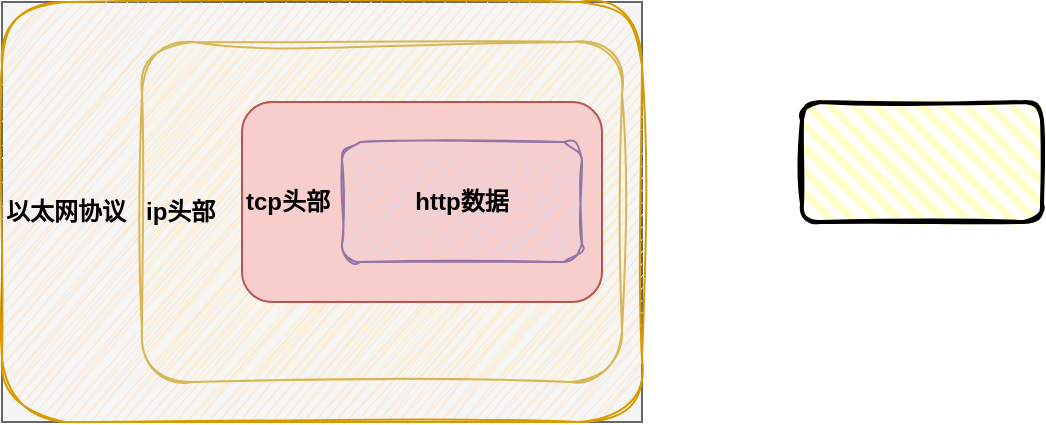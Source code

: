 <mxfile version="21.6.5" type="device">
  <diagram name="第 1 页" id="CmcPl1CsmX6Gf_P9_VBr">
    <mxGraphModel dx="934" dy="542" grid="1" gridSize="10" guides="1" tooltips="1" connect="1" arrows="1" fold="1" page="1" pageScale="1" pageWidth="827" pageHeight="1169" math="0" shadow="0">
      <root>
        <mxCell id="0" />
        <mxCell id="1" parent="0" />
        <mxCell id="yICQoaKI8Lp6KE9foPb2-7" value="" style="rounded=1;whiteSpace=wrap;html=1;strokeWidth=2;fillWeight=4;hachureGap=8;hachureAngle=45;fillColor=#FFFFCC;sketch=1;gradientColor=none;glass=0;" vertex="1" parent="1">
          <mxGeometry x="440" y="80" width="120" height="60" as="geometry" />
        </mxCell>
        <mxCell id="yICQoaKI8Lp6KE9foPb2-8" value="" style="group;fontStyle=1;fillColor=#f5f5f5;fontColor=#333333;strokeColor=#666666;" vertex="1" connectable="0" parent="1">
          <mxGeometry x="40" y="30" width="320" height="210" as="geometry" />
        </mxCell>
        <mxCell id="yICQoaKI8Lp6KE9foPb2-6" value="以太网协议" style="rounded=1;whiteSpace=wrap;html=1;align=left;fontStyle=1;fillColor=#ffe6cc;strokeColor=#d79b00;gradientColor=none;glass=0;shadow=0;sketch=1;curveFitting=1;jiggle=2;" vertex="1" parent="yICQoaKI8Lp6KE9foPb2-8">
          <mxGeometry width="320" height="210" as="geometry" />
        </mxCell>
        <mxCell id="yICQoaKI8Lp6KE9foPb2-5" value="ip头部" style="rounded=1;whiteSpace=wrap;html=1;align=left;fontStyle=1;fillColor=#fff2cc;strokeColor=#d6b656;sketch=1;curveFitting=1;jiggle=2;" vertex="1" parent="yICQoaKI8Lp6KE9foPb2-8">
          <mxGeometry x="70" y="20" width="240" height="170" as="geometry" />
        </mxCell>
        <mxCell id="yICQoaKI8Lp6KE9foPb2-4" value="tcp头部" style="rounded=1;whiteSpace=wrap;html=1;align=left;fontStyle=1;fillColor=#f8cecc;strokeColor=#b85450;" vertex="1" parent="yICQoaKI8Lp6KE9foPb2-8">
          <mxGeometry x="120" y="50" width="180" height="100" as="geometry" />
        </mxCell>
        <mxCell id="yICQoaKI8Lp6KE9foPb2-3" value="http数据" style="rounded=1;whiteSpace=wrap;html=1;fontStyle=1;fillColor=#e1d5e7;strokeColor=#9673a6;sketch=1;curveFitting=1;jiggle=2;" vertex="1" parent="yICQoaKI8Lp6KE9foPb2-8">
          <mxGeometry x="170" y="70" width="120" height="60" as="geometry" />
        </mxCell>
      </root>
    </mxGraphModel>
  </diagram>
</mxfile>
